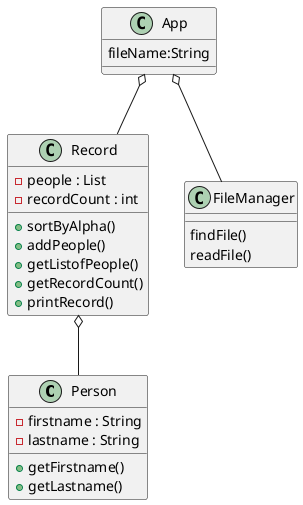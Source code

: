 @startuml
class Person{
- firstname : String
- lastname : String
+ getFirstname()
+ getLastname()
}

class Record{
- people : List
- recordCount : int
+ sortByAlpha()
+ addPeople()
+ getListofPeople()
+ getRecordCount()
+ printRecord()
}

class App{
fileName:String
}

class FileManager{
findFile()
readFile()
}

App o-- Record
Record o-- Person
App o-- FileManager
@enduml